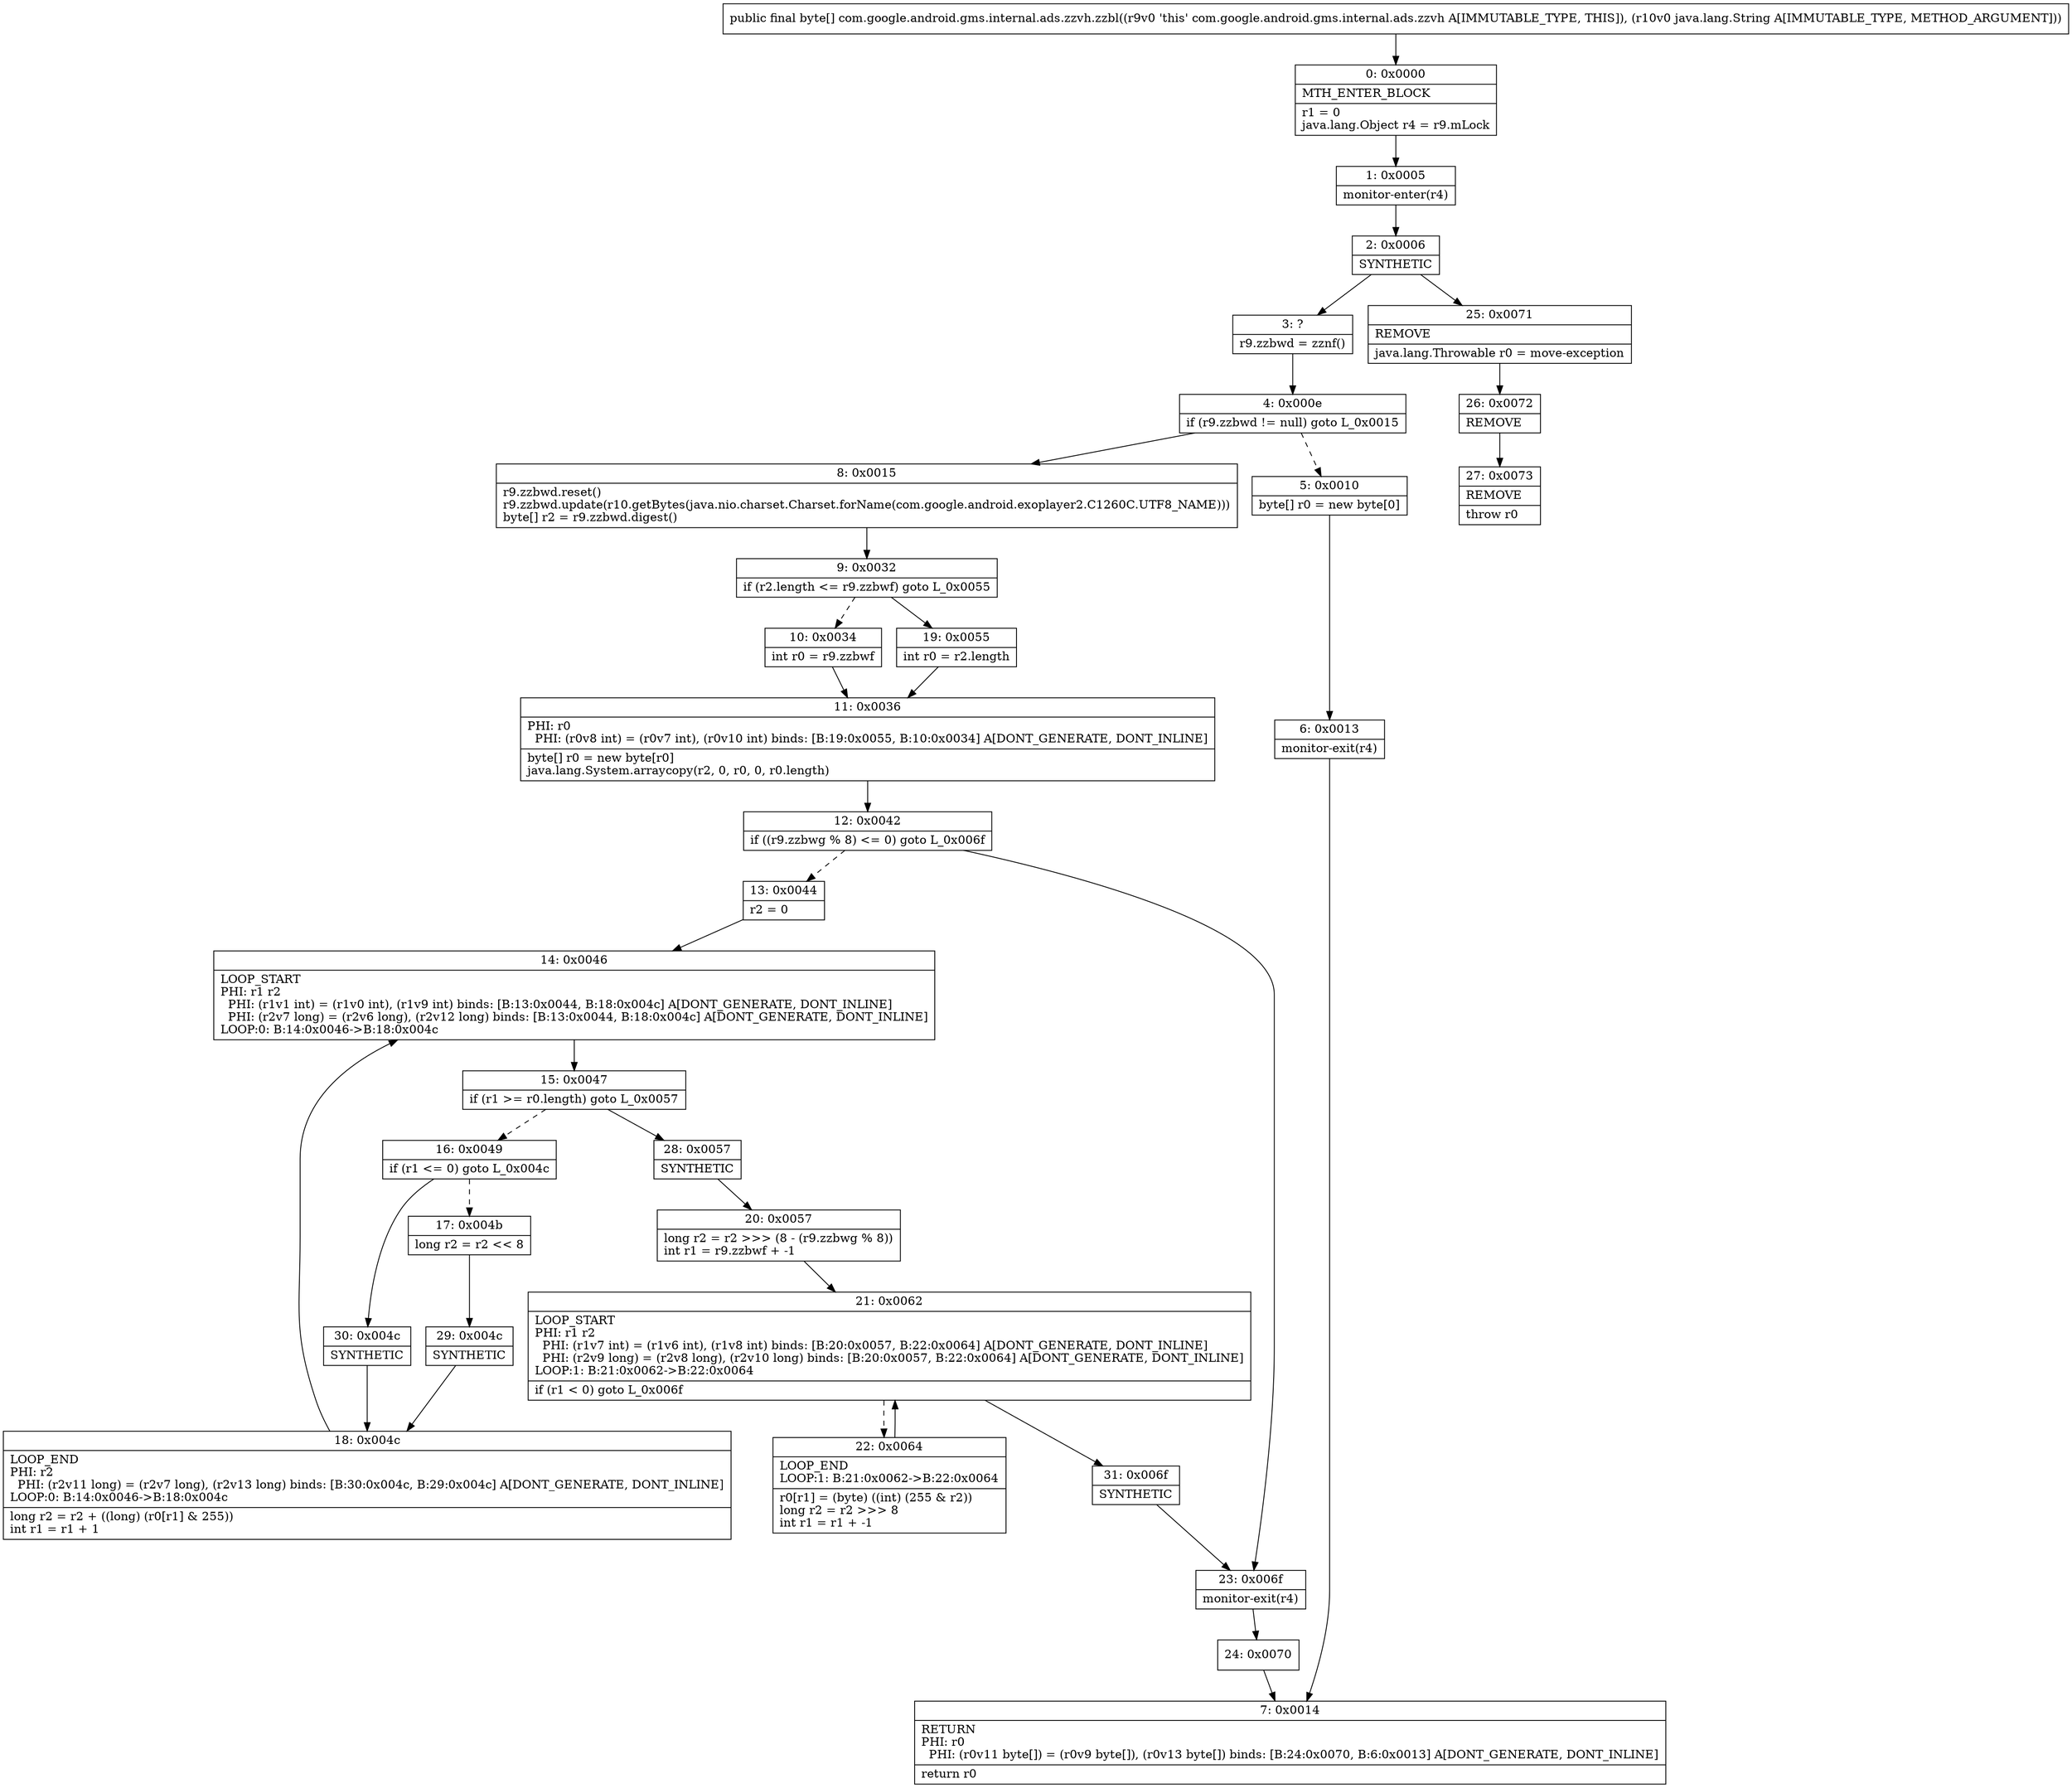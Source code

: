 digraph "CFG forcom.google.android.gms.internal.ads.zzvh.zzbl(Ljava\/lang\/String;)[B" {
Node_0 [shape=record,label="{0\:\ 0x0000|MTH_ENTER_BLOCK\l|r1 = 0\ljava.lang.Object r4 = r9.mLock\l}"];
Node_1 [shape=record,label="{1\:\ 0x0005|monitor\-enter(r4)\l}"];
Node_2 [shape=record,label="{2\:\ 0x0006|SYNTHETIC\l}"];
Node_3 [shape=record,label="{3\:\ ?|r9.zzbwd = zznf()\l}"];
Node_4 [shape=record,label="{4\:\ 0x000e|if (r9.zzbwd != null) goto L_0x0015\l}"];
Node_5 [shape=record,label="{5\:\ 0x0010|byte[] r0 = new byte[0]\l}"];
Node_6 [shape=record,label="{6\:\ 0x0013|monitor\-exit(r4)\l}"];
Node_7 [shape=record,label="{7\:\ 0x0014|RETURN\lPHI: r0 \l  PHI: (r0v11 byte[]) = (r0v9 byte[]), (r0v13 byte[]) binds: [B:24:0x0070, B:6:0x0013] A[DONT_GENERATE, DONT_INLINE]\l|return r0\l}"];
Node_8 [shape=record,label="{8\:\ 0x0015|r9.zzbwd.reset()\lr9.zzbwd.update(r10.getBytes(java.nio.charset.Charset.forName(com.google.android.exoplayer2.C1260C.UTF8_NAME)))\lbyte[] r2 = r9.zzbwd.digest()\l}"];
Node_9 [shape=record,label="{9\:\ 0x0032|if (r2.length \<= r9.zzbwf) goto L_0x0055\l}"];
Node_10 [shape=record,label="{10\:\ 0x0034|int r0 = r9.zzbwf\l}"];
Node_11 [shape=record,label="{11\:\ 0x0036|PHI: r0 \l  PHI: (r0v8 int) = (r0v7 int), (r0v10 int) binds: [B:19:0x0055, B:10:0x0034] A[DONT_GENERATE, DONT_INLINE]\l|byte[] r0 = new byte[r0]\ljava.lang.System.arraycopy(r2, 0, r0, 0, r0.length)\l}"];
Node_12 [shape=record,label="{12\:\ 0x0042|if ((r9.zzbwg % 8) \<= 0) goto L_0x006f\l}"];
Node_13 [shape=record,label="{13\:\ 0x0044|r2 = 0\l}"];
Node_14 [shape=record,label="{14\:\ 0x0046|LOOP_START\lPHI: r1 r2 \l  PHI: (r1v1 int) = (r1v0 int), (r1v9 int) binds: [B:13:0x0044, B:18:0x004c] A[DONT_GENERATE, DONT_INLINE]\l  PHI: (r2v7 long) = (r2v6 long), (r2v12 long) binds: [B:13:0x0044, B:18:0x004c] A[DONT_GENERATE, DONT_INLINE]\lLOOP:0: B:14:0x0046\-\>B:18:0x004c\l}"];
Node_15 [shape=record,label="{15\:\ 0x0047|if (r1 \>= r0.length) goto L_0x0057\l}"];
Node_16 [shape=record,label="{16\:\ 0x0049|if (r1 \<= 0) goto L_0x004c\l}"];
Node_17 [shape=record,label="{17\:\ 0x004b|long r2 = r2 \<\< 8\l}"];
Node_18 [shape=record,label="{18\:\ 0x004c|LOOP_END\lPHI: r2 \l  PHI: (r2v11 long) = (r2v7 long), (r2v13 long) binds: [B:30:0x004c, B:29:0x004c] A[DONT_GENERATE, DONT_INLINE]\lLOOP:0: B:14:0x0046\-\>B:18:0x004c\l|long r2 = r2 + ((long) (r0[r1] & 255))\lint r1 = r1 + 1\l}"];
Node_19 [shape=record,label="{19\:\ 0x0055|int r0 = r2.length\l}"];
Node_20 [shape=record,label="{20\:\ 0x0057|long r2 = r2 \>\>\> (8 \- (r9.zzbwg % 8))\lint r1 = r9.zzbwf + \-1\l}"];
Node_21 [shape=record,label="{21\:\ 0x0062|LOOP_START\lPHI: r1 r2 \l  PHI: (r1v7 int) = (r1v6 int), (r1v8 int) binds: [B:20:0x0057, B:22:0x0064] A[DONT_GENERATE, DONT_INLINE]\l  PHI: (r2v9 long) = (r2v8 long), (r2v10 long) binds: [B:20:0x0057, B:22:0x0064] A[DONT_GENERATE, DONT_INLINE]\lLOOP:1: B:21:0x0062\-\>B:22:0x0064\l|if (r1 \< 0) goto L_0x006f\l}"];
Node_22 [shape=record,label="{22\:\ 0x0064|LOOP_END\lLOOP:1: B:21:0x0062\-\>B:22:0x0064\l|r0[r1] = (byte) ((int) (255 & r2))\llong r2 = r2 \>\>\> 8\lint r1 = r1 + \-1\l}"];
Node_23 [shape=record,label="{23\:\ 0x006f|monitor\-exit(r4)\l}"];
Node_24 [shape=record,label="{24\:\ 0x0070}"];
Node_25 [shape=record,label="{25\:\ 0x0071|REMOVE\l|java.lang.Throwable r0 = move\-exception\l}"];
Node_26 [shape=record,label="{26\:\ 0x0072|REMOVE\l}"];
Node_27 [shape=record,label="{27\:\ 0x0073|REMOVE\l|throw r0\l}"];
Node_28 [shape=record,label="{28\:\ 0x0057|SYNTHETIC\l}"];
Node_29 [shape=record,label="{29\:\ 0x004c|SYNTHETIC\l}"];
Node_30 [shape=record,label="{30\:\ 0x004c|SYNTHETIC\l}"];
Node_31 [shape=record,label="{31\:\ 0x006f|SYNTHETIC\l}"];
MethodNode[shape=record,label="{public final byte[] com.google.android.gms.internal.ads.zzvh.zzbl((r9v0 'this' com.google.android.gms.internal.ads.zzvh A[IMMUTABLE_TYPE, THIS]), (r10v0 java.lang.String A[IMMUTABLE_TYPE, METHOD_ARGUMENT])) }"];
MethodNode -> Node_0;
Node_0 -> Node_1;
Node_1 -> Node_2;
Node_2 -> Node_3;
Node_2 -> Node_25;
Node_3 -> Node_4;
Node_4 -> Node_5[style=dashed];
Node_4 -> Node_8;
Node_5 -> Node_6;
Node_6 -> Node_7;
Node_8 -> Node_9;
Node_9 -> Node_10[style=dashed];
Node_9 -> Node_19;
Node_10 -> Node_11;
Node_11 -> Node_12;
Node_12 -> Node_13[style=dashed];
Node_12 -> Node_23;
Node_13 -> Node_14;
Node_14 -> Node_15;
Node_15 -> Node_16[style=dashed];
Node_15 -> Node_28;
Node_16 -> Node_17[style=dashed];
Node_16 -> Node_30;
Node_17 -> Node_29;
Node_18 -> Node_14;
Node_19 -> Node_11;
Node_20 -> Node_21;
Node_21 -> Node_22[style=dashed];
Node_21 -> Node_31;
Node_22 -> Node_21;
Node_23 -> Node_24;
Node_24 -> Node_7;
Node_25 -> Node_26;
Node_26 -> Node_27;
Node_28 -> Node_20;
Node_29 -> Node_18;
Node_30 -> Node_18;
Node_31 -> Node_23;
}

